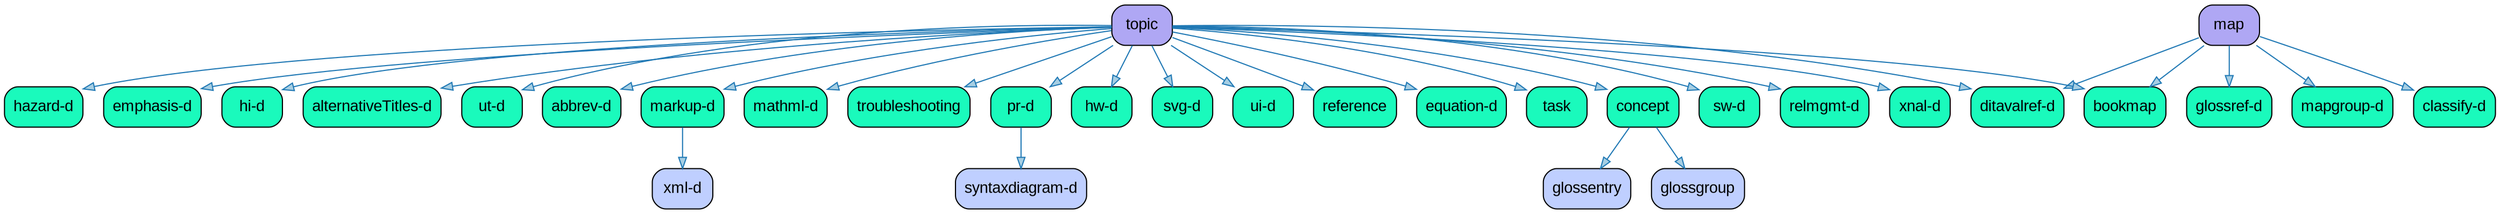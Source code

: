 // DITA Modules hierarchy
strict digraph {
			
  // Other nodes
      
	"map" [label ="map" fontname="Arial" shape="Mrecord" style="filled"  fillcolor="#AFA7F4"]
         
	"bookmap" [label ="bookmap" fontname="Arial" shape="Mrecord" style="filled"  fillcolor="#1AFABC"]
         
	"glossref-d" [label ="glossref-d" fontname="Arial" shape="Mrecord" style="filled"  fillcolor="#1AFABC"]
         
	"ditavalref-d" [label ="ditavalref-d" fontname="Arial" shape="Mrecord" style="filled"  fillcolor="#1AFABC"]
         
	"mapgroup-d" [label ="mapgroup-d" fontname="Arial" shape="Mrecord" style="filled"  fillcolor="#1AFABC"]
         
	"classify-d" [label ="classify-d" fontname="Arial" shape="Mrecord" style="filled"  fillcolor="#1AFABC"]
      
      
	"topic" [label ="topic" fontname="Arial" shape="Mrecord" style="filled"  fillcolor="#AFA7F4"]
         
	"bookmap" [label ="bookmap" fontname="Arial" shape="Mrecord" style="filled"  fillcolor="#1AFABC"]
         
	"abbrev-d" [label ="abbrev-d" fontname="Arial" shape="Mrecord" style="filled"  fillcolor="#1AFABC"]
         
	"markup-d" [label ="markup-d" fontname="Arial" shape="Mrecord" style="filled"  fillcolor="#1AFABC"]
            
	"xml-d" [label ="xml-d" fontname="Arial" shape="Mrecord" style="filled"  fillcolor="#BFCFFF"]
         
         
	"mathml-d" [label ="mathml-d" fontname="Arial" shape="Mrecord" style="filled"  fillcolor="#1AFABC"]
         
	"troubleshooting" [label ="troubleshooting" fontname="Arial" shape="Mrecord" style="filled"  fillcolor="#1AFABC"]
         
	"pr-d" [label ="pr-d" fontname="Arial" shape="Mrecord" style="filled"  fillcolor="#1AFABC"]
            
	"syntaxdiagram-d" [label ="syntaxdiagram-d" fontname="Arial" shape="Mrecord" style="filled"  fillcolor="#BFCFFF"]
         
         
	"hw-d" [label ="hw-d" fontname="Arial" shape="Mrecord" style="filled"  fillcolor="#1AFABC"]
         
	"svg-d" [label ="svg-d" fontname="Arial" shape="Mrecord" style="filled"  fillcolor="#1AFABC"]
         
	"ui-d" [label ="ui-d" fontname="Arial" shape="Mrecord" style="filled"  fillcolor="#1AFABC"]
         
	"reference" [label ="reference" fontname="Arial" shape="Mrecord" style="filled"  fillcolor="#1AFABC"]
         
	"equation-d" [label ="equation-d" fontname="Arial" shape="Mrecord" style="filled"  fillcolor="#1AFABC"]
         
	"task" [label ="task" fontname="Arial" shape="Mrecord" style="filled"  fillcolor="#1AFABC"]
         
	"concept" [label ="concept" fontname="Arial" shape="Mrecord" style="filled"  fillcolor="#1AFABC"]
            
	"glossentry" [label ="glossentry" fontname="Arial" shape="Mrecord" style="filled"  fillcolor="#BFCFFF"]
            
	"glossgroup" [label ="glossgroup" fontname="Arial" shape="Mrecord" style="filled"  fillcolor="#BFCFFF"]
         
         
	"sw-d" [label ="sw-d" fontname="Arial" shape="Mrecord" style="filled"  fillcolor="#1AFABC"]
         
	"relmgmt-d" [label ="relmgmt-d" fontname="Arial" shape="Mrecord" style="filled"  fillcolor="#1AFABC"]
         
	"xnal-d" [label ="xnal-d" fontname="Arial" shape="Mrecord" style="filled"  fillcolor="#1AFABC"]
         
	"ditavalref-d" [label ="ditavalref-d" fontname="Arial" shape="Mrecord" style="filled"  fillcolor="#1AFABC"]
         
	"hazard-d" [label ="hazard-d" fontname="Arial" shape="Mrecord" style="filled"  fillcolor="#1AFABC"]
         
	"emphasis-d" [label ="emphasis-d" fontname="Arial" shape="Mrecord" style="filled"  fillcolor="#1AFABC"]
         
	"hi-d" [label ="hi-d" fontname="Arial" shape="Mrecord" style="filled"  fillcolor="#1AFABC"]
         
	"alternativeTitles-d" [label ="alternativeTitles-d" fontname="Arial" shape="Mrecord" style="filled"  fillcolor="#1AFABC"]
         
	"ut-d" [label ="ut-d" fontname="Arial" shape="Mrecord" style="filled"  fillcolor="#1AFABC"]
      
   
  // Edges
      
         
	"map" -> "bookmap" [fillcolor="#a6cee3" color="#1f78b4"]
         
	"map" -> "glossref-d" [fillcolor="#a6cee3" color="#1f78b4"]
         
	"map" -> "ditavalref-d" [fillcolor="#a6cee3" color="#1f78b4"]
         
	"map" -> "mapgroup-d" [fillcolor="#a6cee3" color="#1f78b4"]
         
	"map" -> "classify-d" [fillcolor="#a6cee3" color="#1f78b4"]
      
      
         
	"topic" -> "bookmap" [fillcolor="#a6cee3" color="#1f78b4"]
         
	"topic" -> "abbrev-d" [fillcolor="#a6cee3" color="#1f78b4"]
         
	"topic" -> "markup-d" [fillcolor="#a6cee3" color="#1f78b4"]
            
	"markup-d" -> "xml-d" [fillcolor="#a6cee3" color="#1f78b4"]
         
         
	"topic" -> "mathml-d" [fillcolor="#a6cee3" color="#1f78b4"]
         
	"topic" -> "troubleshooting" [fillcolor="#a6cee3" color="#1f78b4"]
         
	"topic" -> "pr-d" [fillcolor="#a6cee3" color="#1f78b4"]
            
	"pr-d" -> "syntaxdiagram-d" [fillcolor="#a6cee3" color="#1f78b4"]
         
         
	"topic" -> "hw-d" [fillcolor="#a6cee3" color="#1f78b4"]
         
	"topic" -> "svg-d" [fillcolor="#a6cee3" color="#1f78b4"]
         
	"topic" -> "ui-d" [fillcolor="#a6cee3" color="#1f78b4"]
         
	"topic" -> "reference" [fillcolor="#a6cee3" color="#1f78b4"]
         
	"topic" -> "equation-d" [fillcolor="#a6cee3" color="#1f78b4"]
         
	"topic" -> "task" [fillcolor="#a6cee3" color="#1f78b4"]
         
	"topic" -> "concept" [fillcolor="#a6cee3" color="#1f78b4"]
            
	"concept" -> "glossentry" [fillcolor="#a6cee3" color="#1f78b4"]
            
	"concept" -> "glossgroup" [fillcolor="#a6cee3" color="#1f78b4"]
         
         
	"topic" -> "sw-d" [fillcolor="#a6cee3" color="#1f78b4"]
         
	"topic" -> "relmgmt-d" [fillcolor="#a6cee3" color="#1f78b4"]
         
	"topic" -> "xnal-d" [fillcolor="#a6cee3" color="#1f78b4"]
         
	"topic" -> "ditavalref-d" [fillcolor="#a6cee3" color="#1f78b4"]
         
	"topic" -> "hazard-d" [fillcolor="#a6cee3" color="#1f78b4"]
         
	"topic" -> "emphasis-d" [fillcolor="#a6cee3" color="#1f78b4"]
         
	"topic" -> "hi-d" [fillcolor="#a6cee3" color="#1f78b4"]
         
	"topic" -> "alternativeTitles-d" [fillcolor="#a6cee3" color="#1f78b4"]
         
	"topic" -> "ut-d" [fillcolor="#a6cee3" color="#1f78b4"]
      
   }